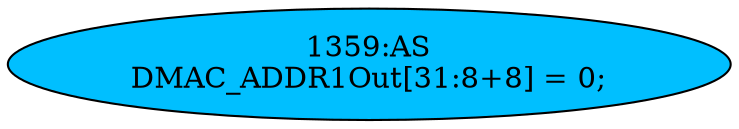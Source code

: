 strict digraph "" {
	node [label="\N"];
	"1359:AS"	 [ast="<pyverilog.vparser.ast.Assign object at 0x7fbdee0ee650>",
		def_var="['DMAC_ADDR1Out']",
		fillcolor=deepskyblue,
		label="1359:AS
DMAC_ADDR1Out[31:8+8] = 0;",
		statements="[]",
		style=filled,
		typ=Assign,
		use_var="[]"];
}
